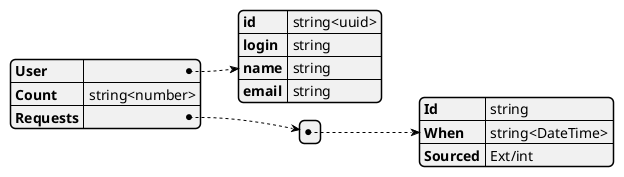 @startjson
{
    "User": {
        "id" : "string<uuid>",
        "login": "string",
        "name": "string",
        "email": "string"
    },
    "Count": "string<number>",
    "Requests" : [
        {
            "Id": "string",
            "When" : "string<DateTime>",
            "Sourced": "Ext/int"
        }
    ]
}
@endjson
